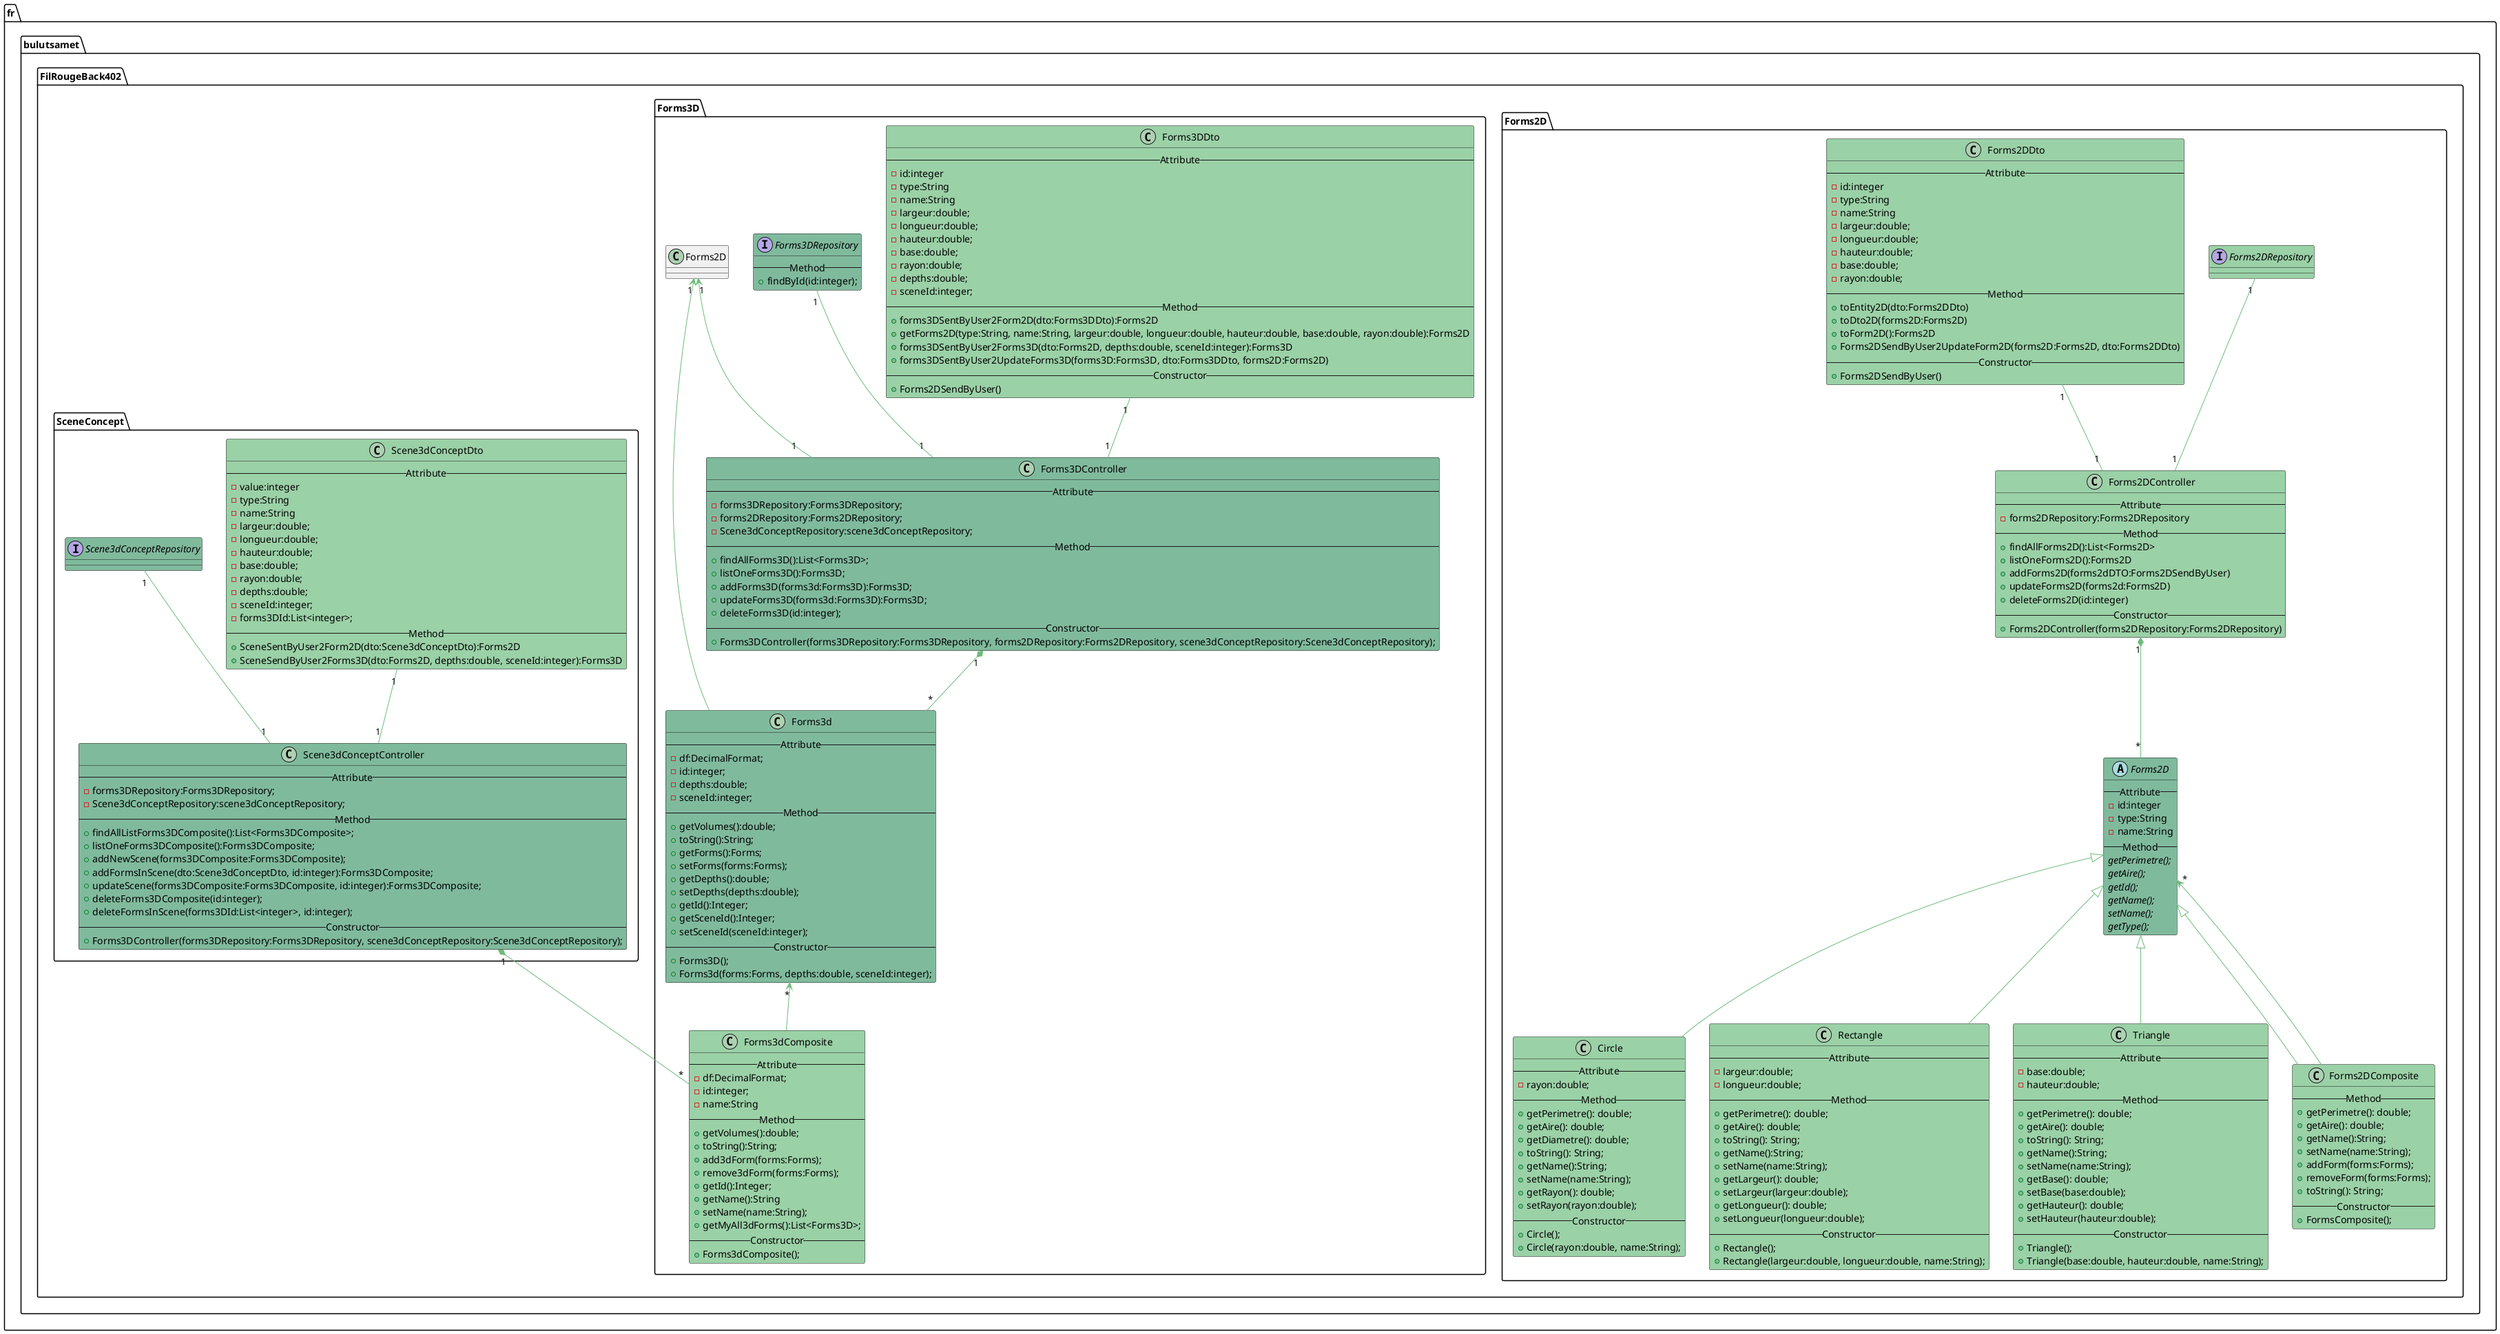 @startuml

package "fr.bulutsamet.FilRougeBack402" {
    package "Forms2D" {
        abstract class Forms2D #80BA9D {
            --Attribute--
            -id:integer
            -type:String
            -name:String
            --Method--
            {abstract} getPerimetre();
            {abstract} getAire();
            {abstract} getId();
            {abstract} getName();
            {abstract} setName();
            {abstract} getType();
        }

        class Circle #9BD1A7 {
            --Attribute--
            -rayon:double;
            --Method--
            +getPerimetre(): double;
            +getAire(): double;
            +getDiametre(): double;
            +toString(): String;
            +getName():String;
            +setName(name:String);
            +getRayon(): double;
            +setRayon(rayon:double);
            --Constructor--
            +Circle();
            +Circle(rayon:double, name:String);
        }

        class Rectangle #9BD1A7 {
            --Attribute--
            -largeur:double;
            -longueur:double;
            --Method--
            +getPerimetre(): double;
            +getAire(): double;
            +toString(): String;
            +getName():String;
            +setName(name:String);
            +getLargeur(): double;
            +setLargeur(largeur:double);
            +getLongueur(): double;
            +setLongueur(longueur:double);
            --Constructor--
            +Rectangle();
            +Rectangle(largeur:double, longueur:double, name:String);
        }

        class Triangle #9BD1A7 {
            --Attribute--
            -base:double;
            -hauteur:double;
            --Method--
            +getPerimetre(): double;
            +getAire(): double;
            +toString(): String;
            +getName():String;
            +setName(name:String);
            +getBase(): double;
            +setBase(base:double);
            +getHauteur(): double;
            +setHauteur(hauteur:double);
            --Constructor--
            +Triangle();
            +Triangle(base:double, hauteur:double, name:String);
        }

        class Forms2DComposite #9BD1A7 {
            --Method--
            +getPerimetre(): double;
            +getAire(): double;
            +getName():String;
            +setName(name:String);
            +addForm(forms:Forms);
            +removeForm(forms:Forms);
            +toString(): String;
            --Constructor--
            +FormsComposite();
        }

        class Forms2DController #9BD1A7 {
            --Attribute--
            -forms2DRepository:Forms2DRepository
            --Method--
            +findAllForms2D():List<Forms2D>
            +listOneForms2D():Forms2D
            +addForms2D(forms2dDTO:Forms2DSendByUser)
            +updateForms2D(forms2d:Forms2D)
            +deleteForms2D(id:integer)
            --Constructor--
            +Forms2DController(forms2DRepository:Forms2DRepository)
        }

        interface Forms2DRepository #9BD1A7 {
        }

        class Forms2DDto #9BD1A7 {
            --Attribute--
            -id:integer
            -type:String
            -name:String
            -largeur:double;
            -longueur:double;
            -hauteur:double;
            -base:double;
            -rayon:double;
            --Method--
            +toEntity2D(dto:Forms2DDto)
            +toDto2D(forms2D:Forms2D)
            +toForm2D():Forms2D
            +Forms2DSendByUser2UpdateForm2D(forms2D:Forms2D, dto:Forms2DDto)
            --Constructor--
            +Forms2DSendByUser()
        }

            Forms2D <|-- Circle #6CBB7A
            Forms2D <|-- Rectangle #6CBB7A
            Forms2D <|-- Triangle #6CBB7A
            Forms2D <|-- Forms2DComposite #6CBB7A
            Forms2D "*" <-- Forms2DComposite #6CBB7A
            Forms2DController "1" *-- "*" Forms2D #6CBB7A
            Forms2DRepository "1" -- "1" Forms2DController #6CBB7A
            Forms2DDto "1" -- "1" Forms2DController #6CBB7A
    }

    package "Forms3D" {
        class Forms3d #80BA9D {
            --Attribute--
            -df:DecimalFormat;
            -id:integer;
            -depths:double;
            -sceneId:integer;
            --Method--
            +getVolumes():double;
            +toString():String;
            +getForms():Forms;
            +setForms(forms:Forms);
            +getDepths():double;
            +setDepths(depths:double);
            +getId():Integer;
            +getSceneId():Integer;
            +setSceneId(sceneId:integer);
            --Constructor--
            +Forms3D();
            +Forms3d(forms:Forms, depths:double, sceneId:integer);
        }

        class Forms3dComposite #9BD1A7 {
            --Attribute--
            -df:DecimalFormat;
            -id:integer;
            -name:String
            --Method--
            +getVolumes():double;
            +toString():String;
            +add3dForm(forms:Forms);
            +remove3dForm(forms:Forms);
            +getId():Integer;
            +getName():String
            +setName(name:String);
            +getMyAll3dForms():List<Forms3D>;
            --Constructor--
            +Forms3dComposite();
        }

        class Forms3DController #80BA9D {
            --Attribute--
            -forms3DRepository:Forms3DRepository;
            -forms2DRepository:Forms2DRepository;
            -Scene3dConceptRepository:scene3dConceptRepository;
            --Method--
            +findAllForms3D():List<Forms3D>;
            +listOneForms3D():Forms3D;
            +addForms3D(forms3d:Forms3D):Forms3D;
            +updateForms3D(forms3d:Forms3D):Forms3D;
            +deleteForms3D(id:integer);
            --Constructor--
            +Forms3DController(forms3DRepository:Forms3DRepository, forms2DRepository:Forms2DRepository, scene3dConceptRepository:Scene3dConceptRepository);
        }

        class Forms3DDto #9BD1A7 {
            --Attribute--
            -id:integer
            -type:String
            -name:String
            -largeur:double;
            -longueur:double;
            -hauteur:double;
            -base:double;
            -rayon:double;
            -depths:double;
            -sceneId:integer;
            --Method--
            +forms3DSentByUser2Form2D(dto:Forms3DDto):Forms2D
            +getForms2D(type:String, name:String, largeur:double, longueur:double, hauteur:double, base:double, rayon:double):Forms2D
            +forms3DSentByUser2Forms3D(dto:Forms2D, depths:double, sceneId:integer):Forms3D
            +forms3DSentByUser2UpdateForms3D(forms3D:Forms3D, dto:Forms3DDto, forms2D:Forms2D)
            --Constructor--
            +Forms2DSendByUser()
        }

        interface Forms3DRepository #80BA9D {
            --Method--
            +findById(id:integer);
        }
        Forms3d "*" <-- Forms3dComposite #6CBB7A
        Forms3DController "1" *-- "*" Forms3d #6CBB7A
        Forms3DRepository "1" -- "1" Forms3DController #6CBB7A
        Forms3DDto "1" -- "1" Forms3DController #6CBB7A
        Forms2D "1" <-- Forms3d #6CBB7A
        Forms2D "1" <-- "1" Forms3DController #6CBB7A
    }

    package "SceneConcept" {
        class Scene3dConceptController #80BA9D {
            --Attribute--
            -forms3DRepository:Forms3DRepository;
            -Scene3dConceptRepository:scene3dConceptRepository;
            --Method--
            +findAllListForms3DComposite():List<Forms3DComposite>;
            +listOneForms3DComposite():Forms3DComposite;
            +addNewScene(forms3DComposite:Forms3DComposite);
            +addFormsInScene(dto:Scene3dConceptDto, id:integer):Forms3DComposite;
            +updateScene(forms3DComposite:Forms3DComposite, id:integer):Forms3DComposite;
            +deleteForms3DComposite(id:integer);
            +deleteFormsInScene(forms3DId:List<integer>, id:integer);
            --Constructor--
            +Forms3DController(forms3DRepository:Forms3DRepository, scene3dConceptRepository:Scene3dConceptRepository);
        }

        class Scene3dConceptDto #9BD1A7 {
            --Attribute--
            -value:integer
            -type:String
            -name:String
            -largeur:double;
            -longueur:double;
            -hauteur:double;
            -base:double;
            -rayon:double;
            -depths:double;
            -sceneId:integer;
            -forms3DId:List<integer>;
            --Method--
            +SceneSentByUser2Form2D(dto:Scene3dConceptDto):Forms2D
            +SceneSendByUser2Forms3D(dto:Forms2D, depths:double, sceneId:integer):Forms3D
        }

        interface Scene3dConceptRepository #80BA9D {

        }

        Scene3dConceptController "1" *-- "*" Forms3dComposite #6CBB7A
        Scene3dConceptRepository "1" -- "1" Scene3dConceptController #6CBB7A
        Scene3dConceptDto "1" -- "1" Scene3dConceptController #6CBB7A
    }
}


@enduml
